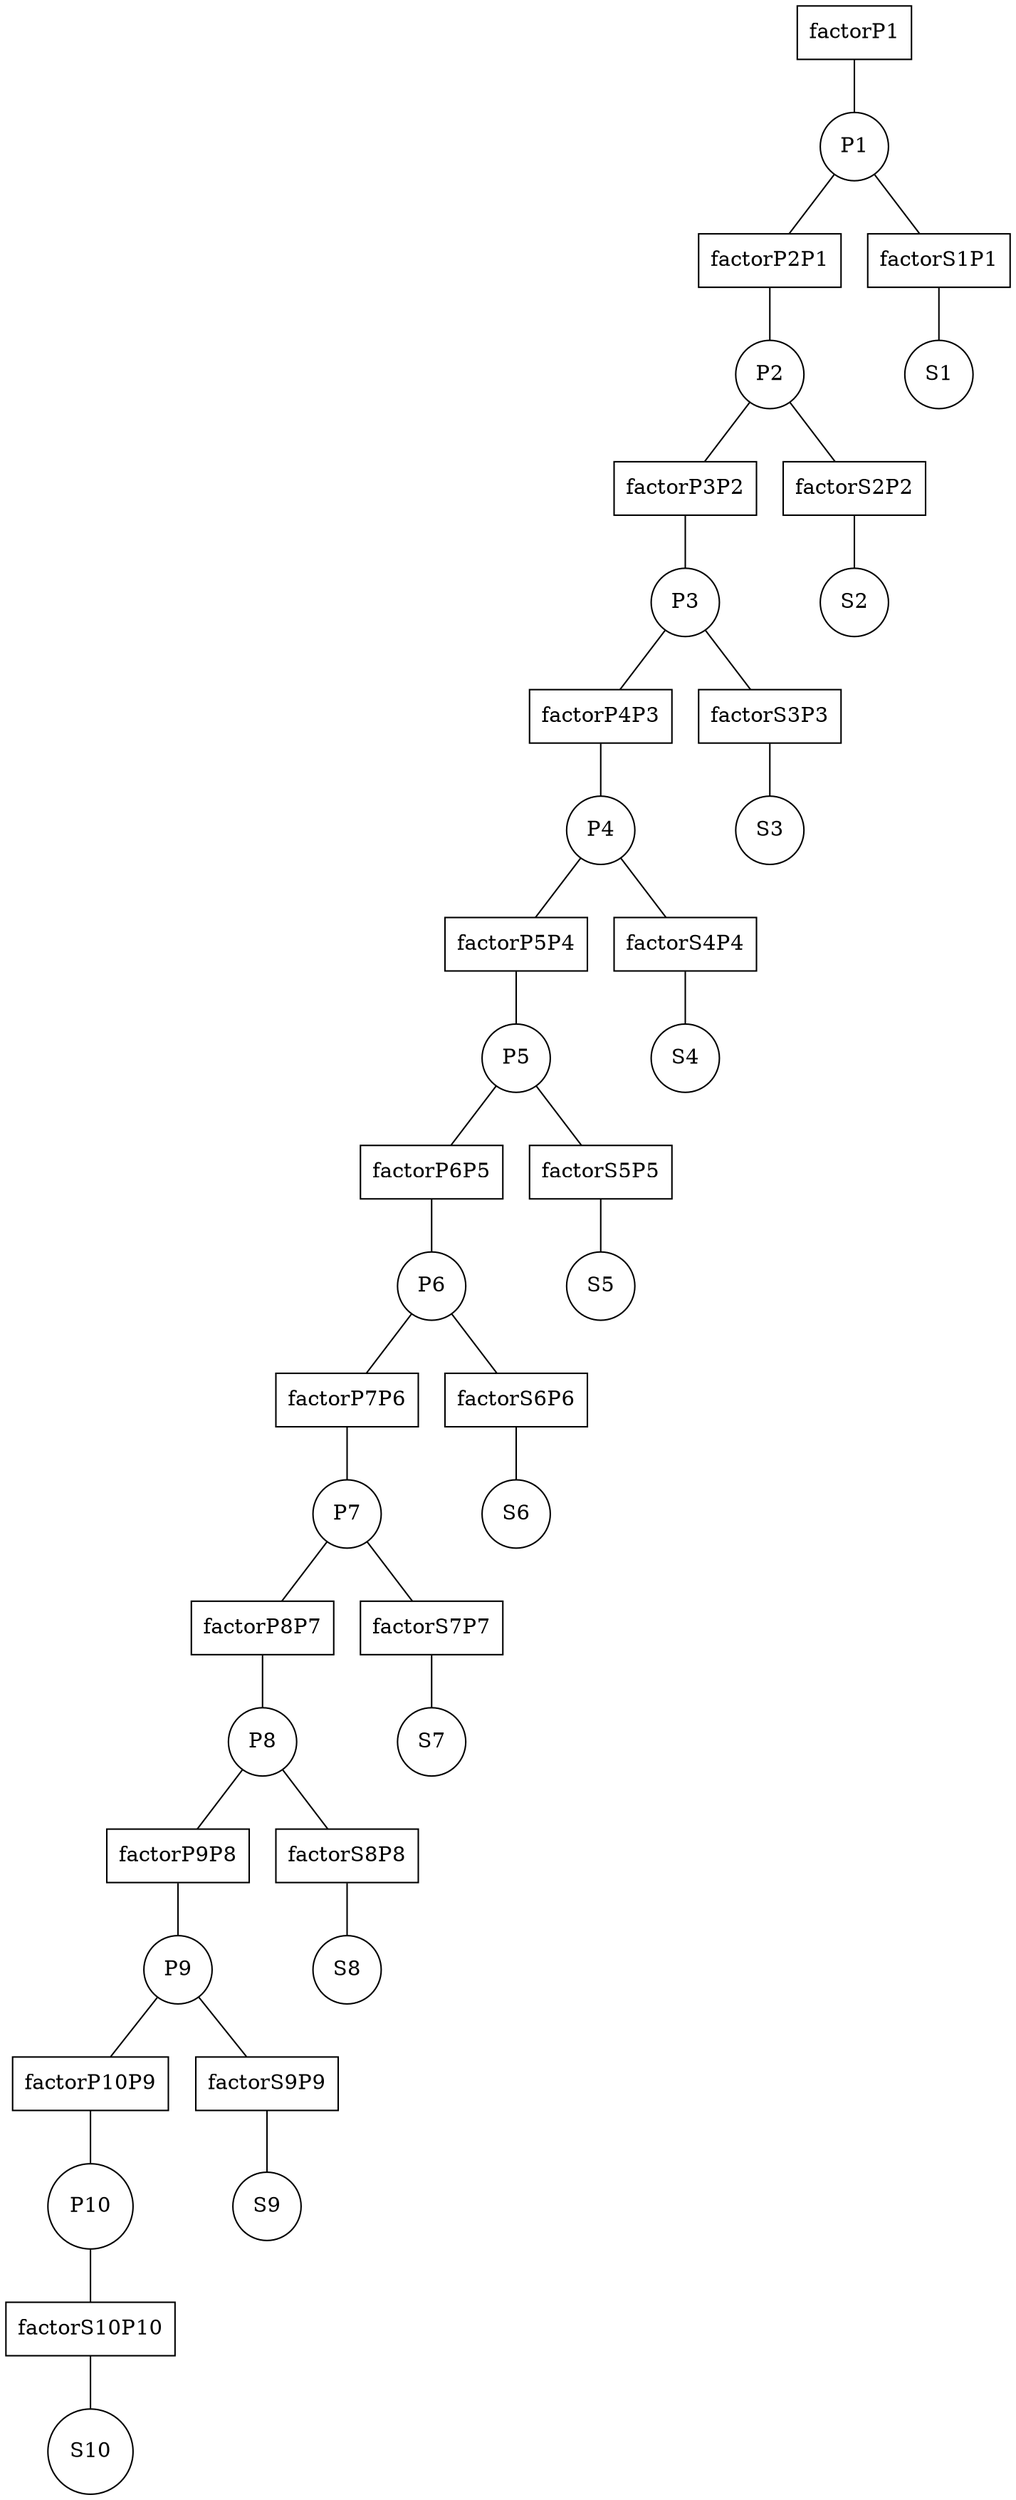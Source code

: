 graph factorGraph {
nodefactorP1 [shape=box,label="factorP1"];
nodefactorP1 -- nodeP1;
nodeP1 [shape=circle,label="P1"];
nodeP1 -- nodefactorP2P1;
nodeP1 -- nodefactorS1P1;
nodefactorP2P1 [shape=box,label="factorP2P1"];
nodefactorP2P1 -- nodeP2;
nodeP2 [shape=circle,label="P2"];
nodeP2 -- nodefactorP3P2;
nodeP2 -- nodefactorS2P2;
nodefactorP3P2 [shape=box,label="factorP3P2"];
nodefactorP3P2 -- nodeP3;
nodeP3 [shape=circle,label="P3"];
nodeP3 -- nodefactorP4P3;
nodeP3 -- nodefactorS3P3;
nodefactorP4P3 [shape=box,label="factorP4P3"];
nodefactorP4P3 -- nodeP4;
nodeP4 [shape=circle,label="P4"];
nodeP4 -- nodefactorP5P4;
nodeP4 -- nodefactorS4P4;
nodefactorP5P4 [shape=box,label="factorP5P4"];
nodefactorP5P4 -- nodeP5;
nodeP5 [shape=circle,label="P5"];
nodeP5 -- nodefactorP6P5;
nodeP5 -- nodefactorS5P5;
nodefactorP6P5 [shape=box,label="factorP6P5"];
nodefactorP6P5 -- nodeP6;
nodeP6 [shape=circle,label="P6"];
nodeP6 -- nodefactorP7P6;
nodeP6 -- nodefactorS6P6;
nodefactorP7P6 [shape=box,label="factorP7P6"];
nodefactorP7P6 -- nodeP7;
nodeP7 [shape=circle,label="P7"];
nodeP7 -- nodefactorP8P7;
nodeP7 -- nodefactorS7P7;
nodefactorP8P7 [shape=box,label="factorP8P7"];
nodefactorP8P7 -- nodeP8;
nodeP8 [shape=circle,label="P8"];
nodeP8 -- nodefactorP9P8;
nodeP8 -- nodefactorS8P8;
nodefactorP9P8 [shape=box,label="factorP9P8"];
nodefactorP9P8 -- nodeP9;
nodeP9 [shape=circle,label="P9"];
nodeP9 -- nodefactorP10P9;
nodeP9 -- nodefactorS9P9;
nodefactorP10P9 [shape=box,label="factorP10P9"];
nodefactorP10P9 -- nodeP10;
nodeP10 [shape=circle,label="P10"];
nodeP10 -- nodefactorS10P10;
nodefactorS10P10 [shape=box,label="factorS10P10"];
nodefactorS10P10 -- nodeS10;
nodeS10 [shape=circle,label="S10"];

nodefactorS9P9 [shape=box,label="factorS9P9"];
nodefactorS9P9 -- nodeS9;
nodeS9 [shape=circle,label="S9"];

nodefactorS8P8 [shape=box,label="factorS8P8"];
nodefactorS8P8 -- nodeS8;
nodeS8 [shape=circle,label="S8"];

nodefactorS7P7 [shape=box,label="factorS7P7"];
nodefactorS7P7 -- nodeS7;
nodeS7 [shape=circle,label="S7"];

nodefactorS6P6 [shape=box,label="factorS6P6"];
nodefactorS6P6 -- nodeS6;
nodeS6 [shape=circle,label="S6"];

nodefactorS5P5 [shape=box,label="factorS5P5"];
nodefactorS5P5 -- nodeS5;
nodeS5 [shape=circle,label="S5"];

nodefactorS4P4 [shape=box,label="factorS4P4"];
nodefactorS4P4 -- nodeS4;
nodeS4 [shape=circle,label="S4"];

nodefactorS3P3 [shape=box,label="factorS3P3"];
nodefactorS3P3 -- nodeS3;
nodeS3 [shape=circle,label="S3"];

nodefactorS2P2 [shape=box,label="factorS2P2"];
nodefactorS2P2 -- nodeS2;
nodeS2 [shape=circle,label="S2"];

nodefactorS1P1 [shape=box,label="factorS1P1"];
nodefactorS1P1 -- nodeS1;
nodeS1 [shape=circle,label="S1"];

}
